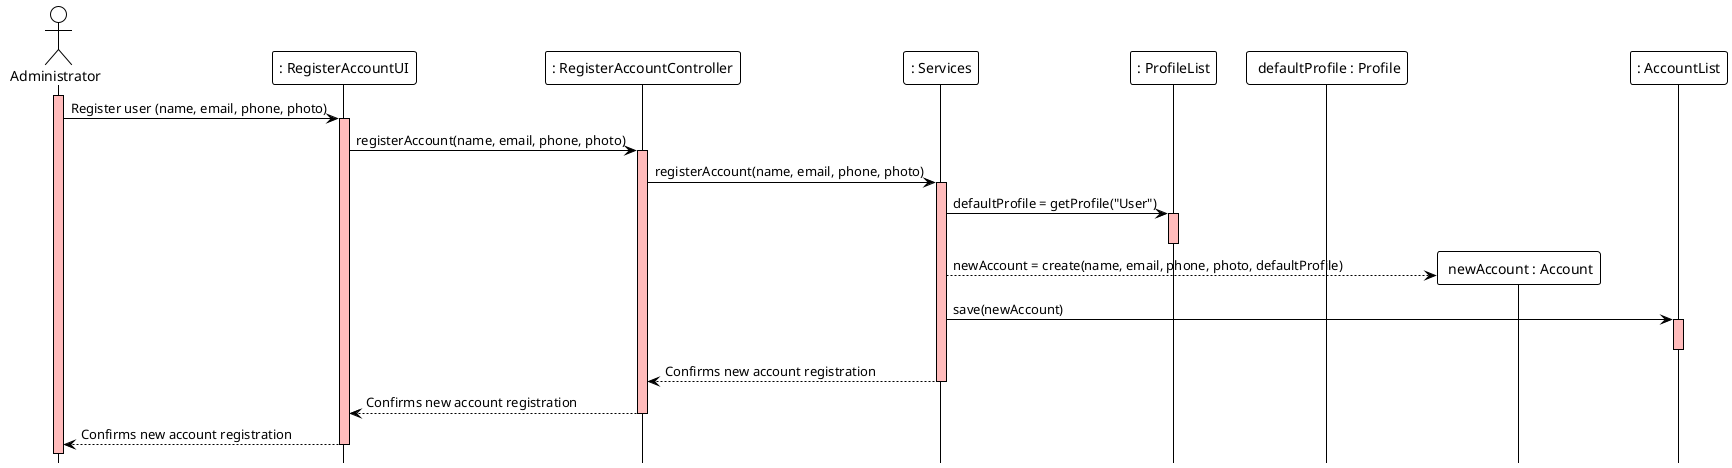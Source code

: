 @startuml
!theme plain
hide footbox
actor Administrator  as Administrator
participant ": RegisterAccountUI" as UI
participant ": RegisterAccountController" as Controller
participant ": Services" as Services
participant ": ProfileList" as ProfileList
participant " defaultProfile : Profile"
participant " newAccount : Account" as newAccount
participant ": AccountList" as List

activate Administrator #FFBBBB
Administrator ->  UI : Register user (name, email, phone, photo)
activate UI #FFBBBB
UI -> Controller : registerAccount(name, email, phone, photo)
activate Controller #FFBBBB
Controller -> Services : registerAccount(name, email, phone, photo)
activate Services #FFBBBB
Services -> ProfileList : defaultProfile = getProfile("User")
activate ProfileList #FFBBBB
deactivate ProfileList
Services --> newAccount ** : newAccount = create(name, email, phone, photo, defaultProfile)
Services -> List : save(newAccount)

activate List #FFBBBB
deactivate List

'List -> List : emailExists(email)

'List -> List : add(newAccount)
'List --> Services : Confirms new account registration
Services --> Controller : Confirms new account registration
deactivate Services
Controller --> UI : Confirms new account registration
deactivate Controller
UI --> Administrator : Confirms new account registration
deactivate UI
@enduml